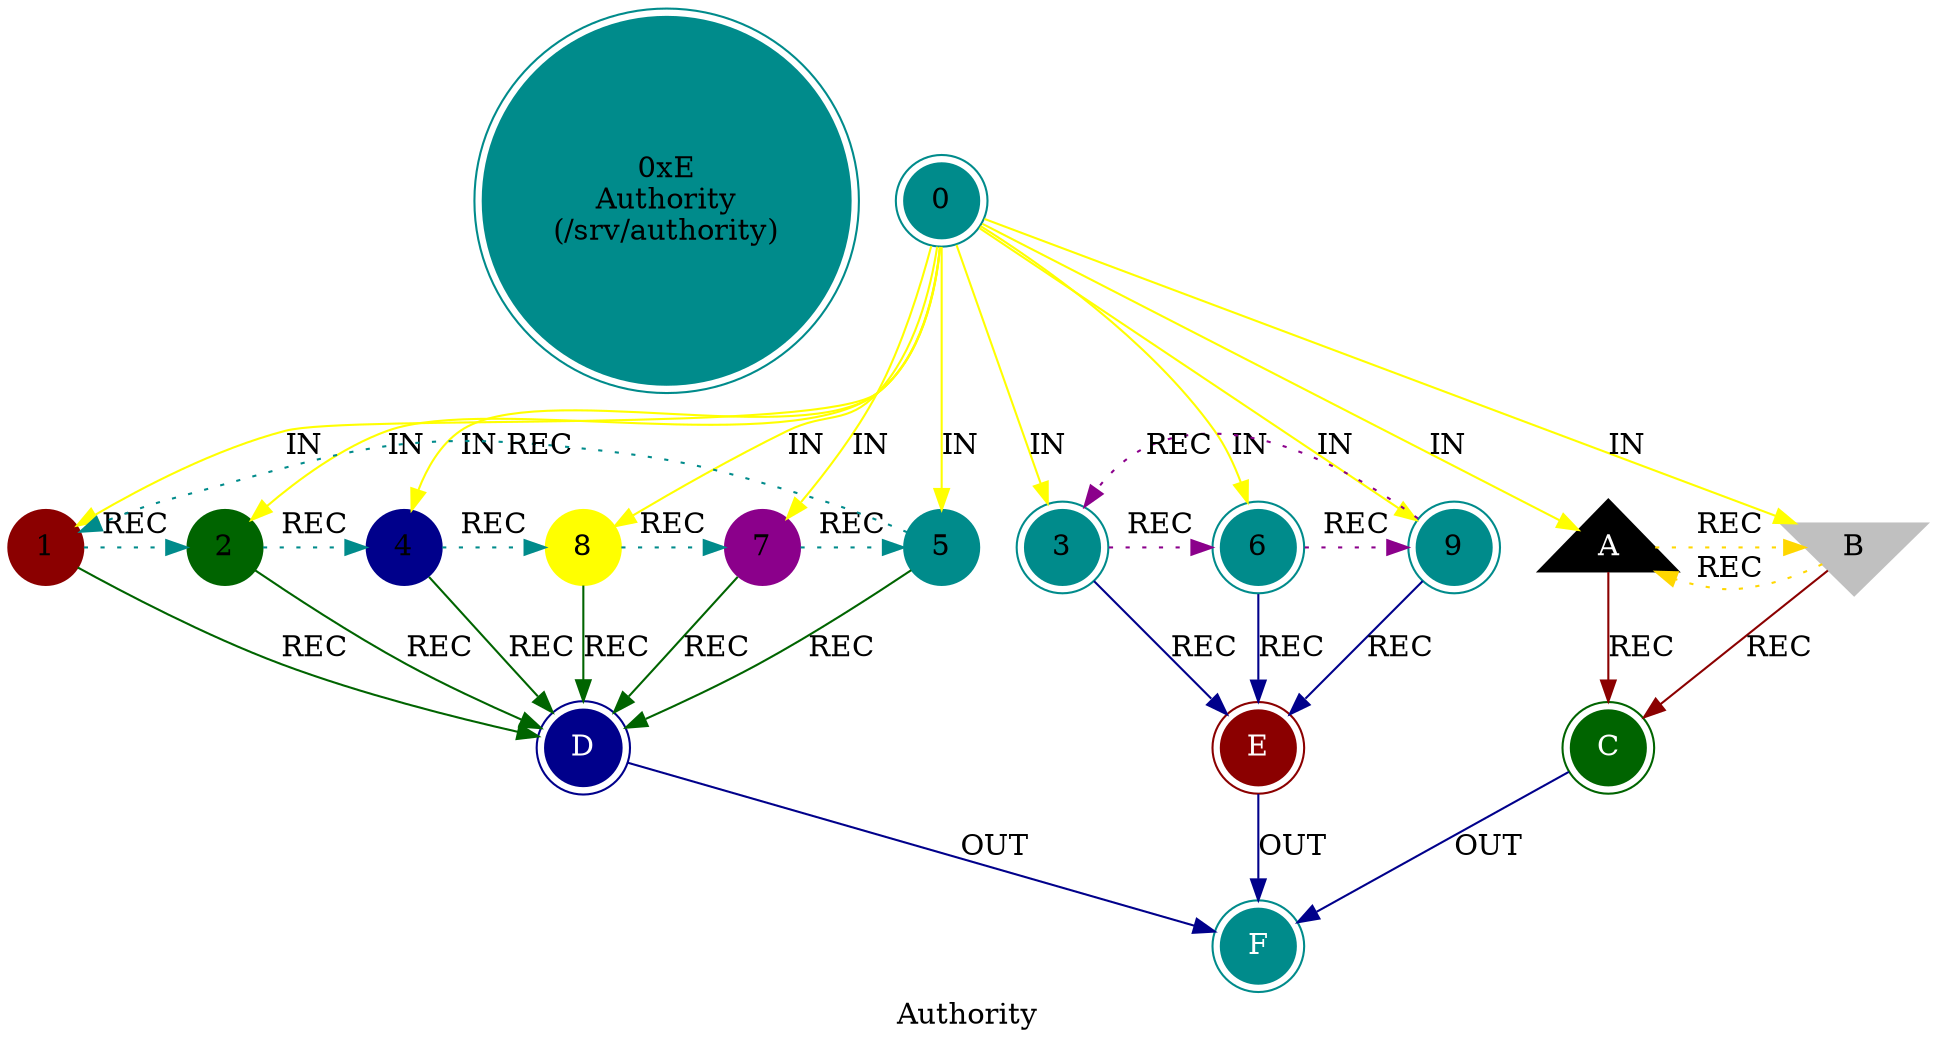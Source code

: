 digraph G {
    label = "Authority";
    style = filled;
    color = red;
    comment = "";
    node [shape = circle; style = filled; color = darkcyan;];
    
    spark_e_mythos_t [label = "0xE\nAuthority\n(/srv/authority)";shape = doublecircle;];
    
    // The Sacred 3-6-9 (Boundary of Perception).
    // "If you knew the magnificence of 3, 6, and 9, you would have a key to the universe." — Tesla.
    // The 1-2-4-8-7-5 Vortex (Boundary of Comprehension).
    spark_0_t [label = "0";shape = doublecircle;comment = "";];
    spark_1_t [label = "1";shape = circle;color = darkred;comment = "";];
    spark_2_t [label = "2";shape = circle;color = darkgreen;comment = "";];
    spark_4_t [label = "4";shape = circle;color = darkblue;comment = "";];
    spark_8_t [label = "8";shape = circle;color = yellow;comment = "";];
    spark_7_t [label = "7";shape = circle;color = darkmagenta;comment = "";];
    spark_5_t [label = "5";shape = circle;color = darkcyan;comment = "";];
    spark_3_t [label = "3";shape = doublecircle;comment = "";];
    spark_6_t [label = "6";shape = doublecircle;comment = "";];
    spark_9_t [label = "9";shape = doublecircle;comment = "";];
    spark_a_t [label = "A";shape = triangle;color = black;fontcolor = white;comment = "";];
    spark_b_t [label = "B";shape = invtriangle;color = grey;comment = "";];
    spark_c_t [label = "C";shape = doublecircle;color = darkgreen;style = filled;fontcolor = white;];
    spark_d_t [label = "D";shape = doublecircle;color = darkblue;style = filled;fontcolor = white;];
    spark_e_t [label = "E";shape = doublecircle;color = darkred;style = filled;fontcolor = white;];
    spark_f_t [label = "F";shape = doublecircle;color = darkcyan;style = filled;fontcolor = white;];
    
    // IN = Input
    // OUT = Output
    // REC = Recursion
    spark_0_t -> {spark_a_t spark_b_t spark_1_t spark_2_t spark_3_t spark_4_t spark_5_t spark_6_t spark_7_t spark_8_t spark_9_t} [label = "IN"; color = yellow; comment = "";];
    
    {spark_a_t spark_b_t} -> spark_c_t [label = "REC"; color = darkred; comment = "";];
    {spark_1_t spark_2_t spark_4_t spark_8_t spark_7_t spark_5_t} -> spark_d_t [label = "REC"; color = darkgreen; comment = "";];
    {spark_3_t spark_6_t spark_9_t} -> spark_e_t [label = "REC"; color = darkblue; comment = "";];
    
    spark_1_t -> spark_2_t -> spark_4_t -> spark_8_t -> spark_7_t -> spark_5_t -> spark_1_t [label = "REC"; color = darkcyan; comment = ""; style = dotted; constraint = false;];
    spark_3_t -> spark_6_t -> spark_9_t -> spark_3_t [label = "REC"; color = darkmagenta; comment = ""; style = dotted; constraint = false;];
    spark_a_t -> spark_b_t -> spark_a_t [label = "REC"; color = gold; comment = ""; style = dotted; constraint = false;];
    
    {spark_c_t spark_d_t spark_e_t} -> spark_f_t [label = "OUT"; color = darkblue; comment = "";];
}
